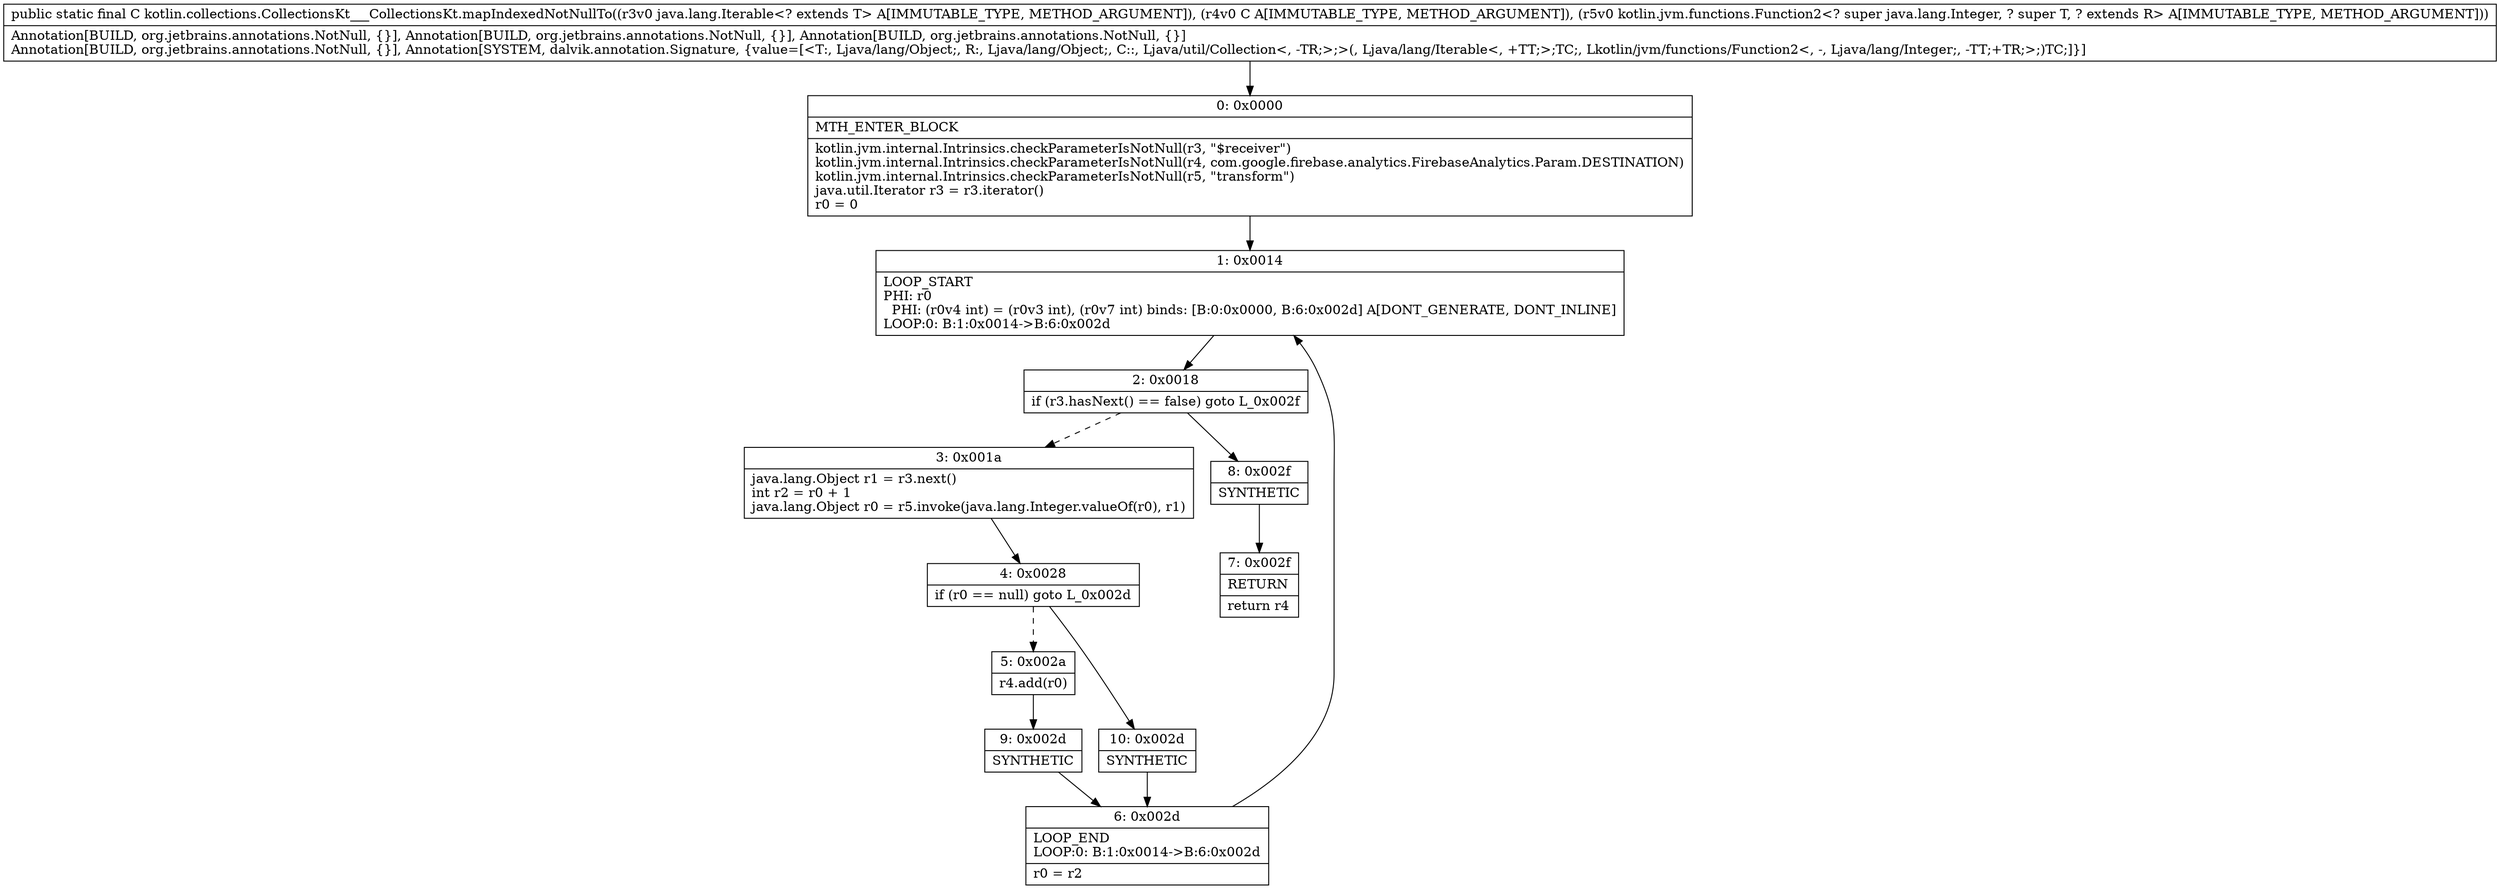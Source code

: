 digraph "CFG forkotlin.collections.CollectionsKt___CollectionsKt.mapIndexedNotNullTo(Ljava\/lang\/Iterable;Ljava\/util\/Collection;Lkotlin\/jvm\/functions\/Function2;)Ljava\/util\/Collection;" {
Node_0 [shape=record,label="{0\:\ 0x0000|MTH_ENTER_BLOCK\l|kotlin.jvm.internal.Intrinsics.checkParameterIsNotNull(r3, \"$receiver\")\lkotlin.jvm.internal.Intrinsics.checkParameterIsNotNull(r4, com.google.firebase.analytics.FirebaseAnalytics.Param.DESTINATION)\lkotlin.jvm.internal.Intrinsics.checkParameterIsNotNull(r5, \"transform\")\ljava.util.Iterator r3 = r3.iterator()\lr0 = 0\l}"];
Node_1 [shape=record,label="{1\:\ 0x0014|LOOP_START\lPHI: r0 \l  PHI: (r0v4 int) = (r0v3 int), (r0v7 int) binds: [B:0:0x0000, B:6:0x002d] A[DONT_GENERATE, DONT_INLINE]\lLOOP:0: B:1:0x0014\-\>B:6:0x002d\l}"];
Node_2 [shape=record,label="{2\:\ 0x0018|if (r3.hasNext() == false) goto L_0x002f\l}"];
Node_3 [shape=record,label="{3\:\ 0x001a|java.lang.Object r1 = r3.next()\lint r2 = r0 + 1\ljava.lang.Object r0 = r5.invoke(java.lang.Integer.valueOf(r0), r1)\l}"];
Node_4 [shape=record,label="{4\:\ 0x0028|if (r0 == null) goto L_0x002d\l}"];
Node_5 [shape=record,label="{5\:\ 0x002a|r4.add(r0)\l}"];
Node_6 [shape=record,label="{6\:\ 0x002d|LOOP_END\lLOOP:0: B:1:0x0014\-\>B:6:0x002d\l|r0 = r2\l}"];
Node_7 [shape=record,label="{7\:\ 0x002f|RETURN\l|return r4\l}"];
Node_8 [shape=record,label="{8\:\ 0x002f|SYNTHETIC\l}"];
Node_9 [shape=record,label="{9\:\ 0x002d|SYNTHETIC\l}"];
Node_10 [shape=record,label="{10\:\ 0x002d|SYNTHETIC\l}"];
MethodNode[shape=record,label="{public static final C kotlin.collections.CollectionsKt___CollectionsKt.mapIndexedNotNullTo((r3v0 java.lang.Iterable\<? extends T\> A[IMMUTABLE_TYPE, METHOD_ARGUMENT]), (r4v0 C A[IMMUTABLE_TYPE, METHOD_ARGUMENT]), (r5v0 kotlin.jvm.functions.Function2\<? super java.lang.Integer, ? super T, ? extends R\> A[IMMUTABLE_TYPE, METHOD_ARGUMENT]))  | Annotation[BUILD, org.jetbrains.annotations.NotNull, \{\}], Annotation[BUILD, org.jetbrains.annotations.NotNull, \{\}], Annotation[BUILD, org.jetbrains.annotations.NotNull, \{\}]\lAnnotation[BUILD, org.jetbrains.annotations.NotNull, \{\}], Annotation[SYSTEM, dalvik.annotation.Signature, \{value=[\<T:, Ljava\/lang\/Object;, R:, Ljava\/lang\/Object;, C::, Ljava\/util\/Collection\<, \-TR;\>;\>(, Ljava\/lang\/Iterable\<, +TT;\>;TC;, Lkotlin\/jvm\/functions\/Function2\<, \-, Ljava\/lang\/Integer;, \-TT;+TR;\>;)TC;]\}]\l}"];
MethodNode -> Node_0;
Node_0 -> Node_1;
Node_1 -> Node_2;
Node_2 -> Node_3[style=dashed];
Node_2 -> Node_8;
Node_3 -> Node_4;
Node_4 -> Node_5[style=dashed];
Node_4 -> Node_10;
Node_5 -> Node_9;
Node_6 -> Node_1;
Node_8 -> Node_7;
Node_9 -> Node_6;
Node_10 -> Node_6;
}

